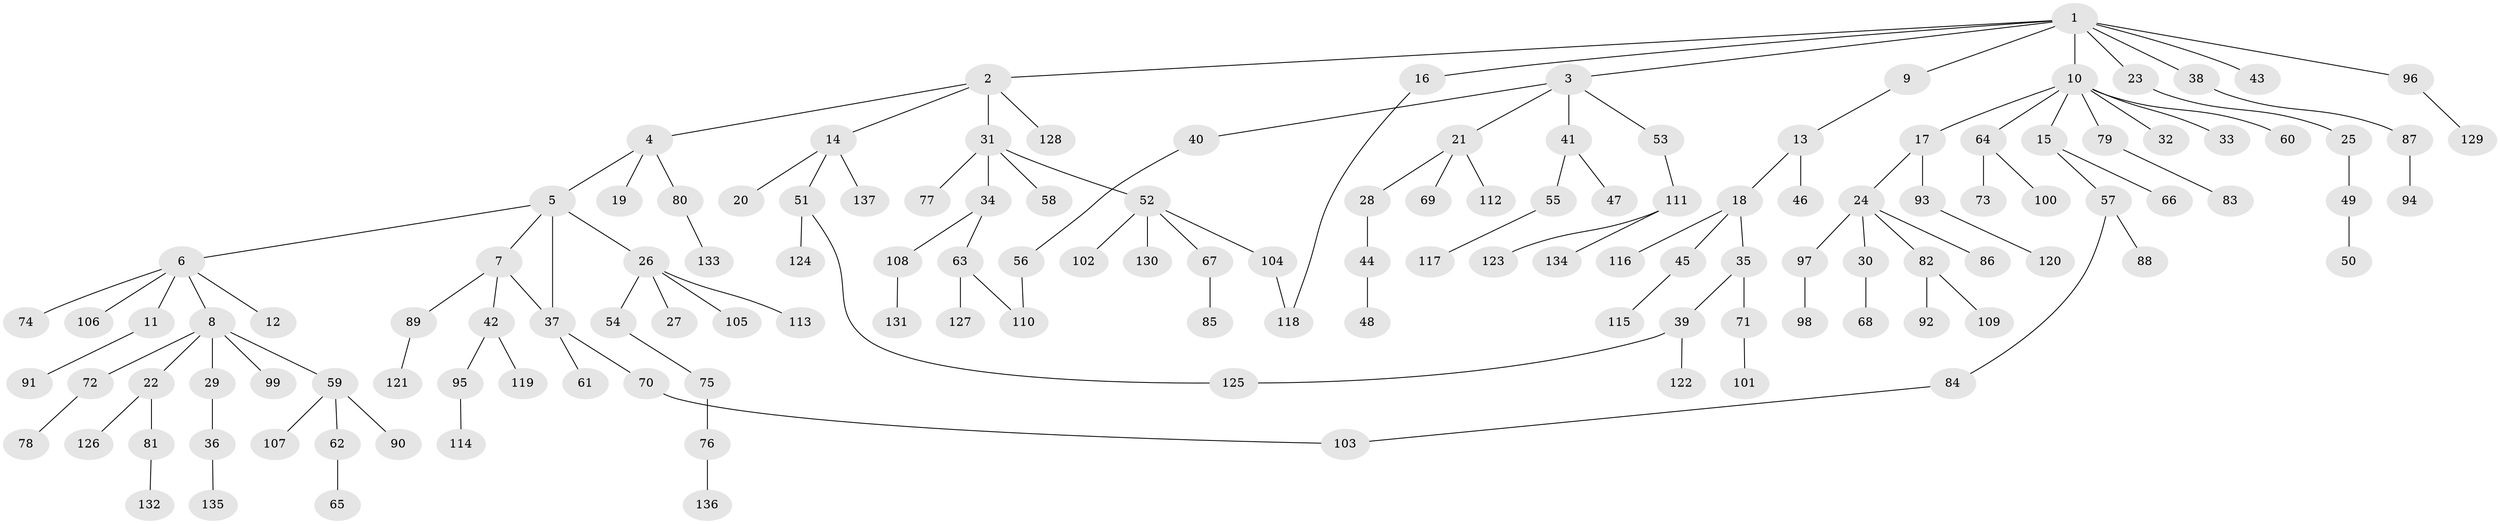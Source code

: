 // coarse degree distribution, {12: 0.018518518518518517, 4: 0.09259259259259259, 5: 0.05555555555555555, 3: 0.05555555555555555, 6: 0.018518518518518517, 1: 0.5555555555555556, 2: 0.2037037037037037}
// Generated by graph-tools (version 1.1) at 2025/16/03/04/25 18:16:57]
// undirected, 137 vertices, 141 edges
graph export_dot {
graph [start="1"]
  node [color=gray90,style=filled];
  1;
  2;
  3;
  4;
  5;
  6;
  7;
  8;
  9;
  10;
  11;
  12;
  13;
  14;
  15;
  16;
  17;
  18;
  19;
  20;
  21;
  22;
  23;
  24;
  25;
  26;
  27;
  28;
  29;
  30;
  31;
  32;
  33;
  34;
  35;
  36;
  37;
  38;
  39;
  40;
  41;
  42;
  43;
  44;
  45;
  46;
  47;
  48;
  49;
  50;
  51;
  52;
  53;
  54;
  55;
  56;
  57;
  58;
  59;
  60;
  61;
  62;
  63;
  64;
  65;
  66;
  67;
  68;
  69;
  70;
  71;
  72;
  73;
  74;
  75;
  76;
  77;
  78;
  79;
  80;
  81;
  82;
  83;
  84;
  85;
  86;
  87;
  88;
  89;
  90;
  91;
  92;
  93;
  94;
  95;
  96;
  97;
  98;
  99;
  100;
  101;
  102;
  103;
  104;
  105;
  106;
  107;
  108;
  109;
  110;
  111;
  112;
  113;
  114;
  115;
  116;
  117;
  118;
  119;
  120;
  121;
  122;
  123;
  124;
  125;
  126;
  127;
  128;
  129;
  130;
  131;
  132;
  133;
  134;
  135;
  136;
  137;
  1 -- 2;
  1 -- 3;
  1 -- 9;
  1 -- 10;
  1 -- 16;
  1 -- 23;
  1 -- 38;
  1 -- 43;
  1 -- 96;
  2 -- 4;
  2 -- 14;
  2 -- 31;
  2 -- 128;
  3 -- 21;
  3 -- 40;
  3 -- 41;
  3 -- 53;
  4 -- 5;
  4 -- 19;
  4 -- 80;
  5 -- 6;
  5 -- 7;
  5 -- 26;
  5 -- 37;
  6 -- 8;
  6 -- 11;
  6 -- 12;
  6 -- 74;
  6 -- 106;
  7 -- 37;
  7 -- 42;
  7 -- 89;
  8 -- 22;
  8 -- 29;
  8 -- 59;
  8 -- 72;
  8 -- 99;
  9 -- 13;
  10 -- 15;
  10 -- 17;
  10 -- 32;
  10 -- 33;
  10 -- 60;
  10 -- 64;
  10 -- 79;
  11 -- 91;
  13 -- 18;
  13 -- 46;
  14 -- 20;
  14 -- 51;
  14 -- 137;
  15 -- 57;
  15 -- 66;
  16 -- 118;
  17 -- 24;
  17 -- 93;
  18 -- 35;
  18 -- 45;
  18 -- 116;
  21 -- 28;
  21 -- 69;
  21 -- 112;
  22 -- 81;
  22 -- 126;
  23 -- 25;
  24 -- 30;
  24 -- 82;
  24 -- 86;
  24 -- 97;
  25 -- 49;
  26 -- 27;
  26 -- 54;
  26 -- 105;
  26 -- 113;
  28 -- 44;
  29 -- 36;
  30 -- 68;
  31 -- 34;
  31 -- 52;
  31 -- 58;
  31 -- 77;
  34 -- 63;
  34 -- 108;
  35 -- 39;
  35 -- 71;
  36 -- 135;
  37 -- 61;
  37 -- 70;
  38 -- 87;
  39 -- 122;
  39 -- 125;
  40 -- 56;
  41 -- 47;
  41 -- 55;
  42 -- 95;
  42 -- 119;
  44 -- 48;
  45 -- 115;
  49 -- 50;
  51 -- 124;
  51 -- 125;
  52 -- 67;
  52 -- 102;
  52 -- 104;
  52 -- 130;
  53 -- 111;
  54 -- 75;
  55 -- 117;
  56 -- 110;
  57 -- 84;
  57 -- 88;
  59 -- 62;
  59 -- 90;
  59 -- 107;
  62 -- 65;
  63 -- 127;
  63 -- 110;
  64 -- 73;
  64 -- 100;
  67 -- 85;
  70 -- 103;
  71 -- 101;
  72 -- 78;
  75 -- 76;
  76 -- 136;
  79 -- 83;
  80 -- 133;
  81 -- 132;
  82 -- 92;
  82 -- 109;
  84 -- 103;
  87 -- 94;
  89 -- 121;
  93 -- 120;
  95 -- 114;
  96 -- 129;
  97 -- 98;
  104 -- 118;
  108 -- 131;
  111 -- 123;
  111 -- 134;
}
